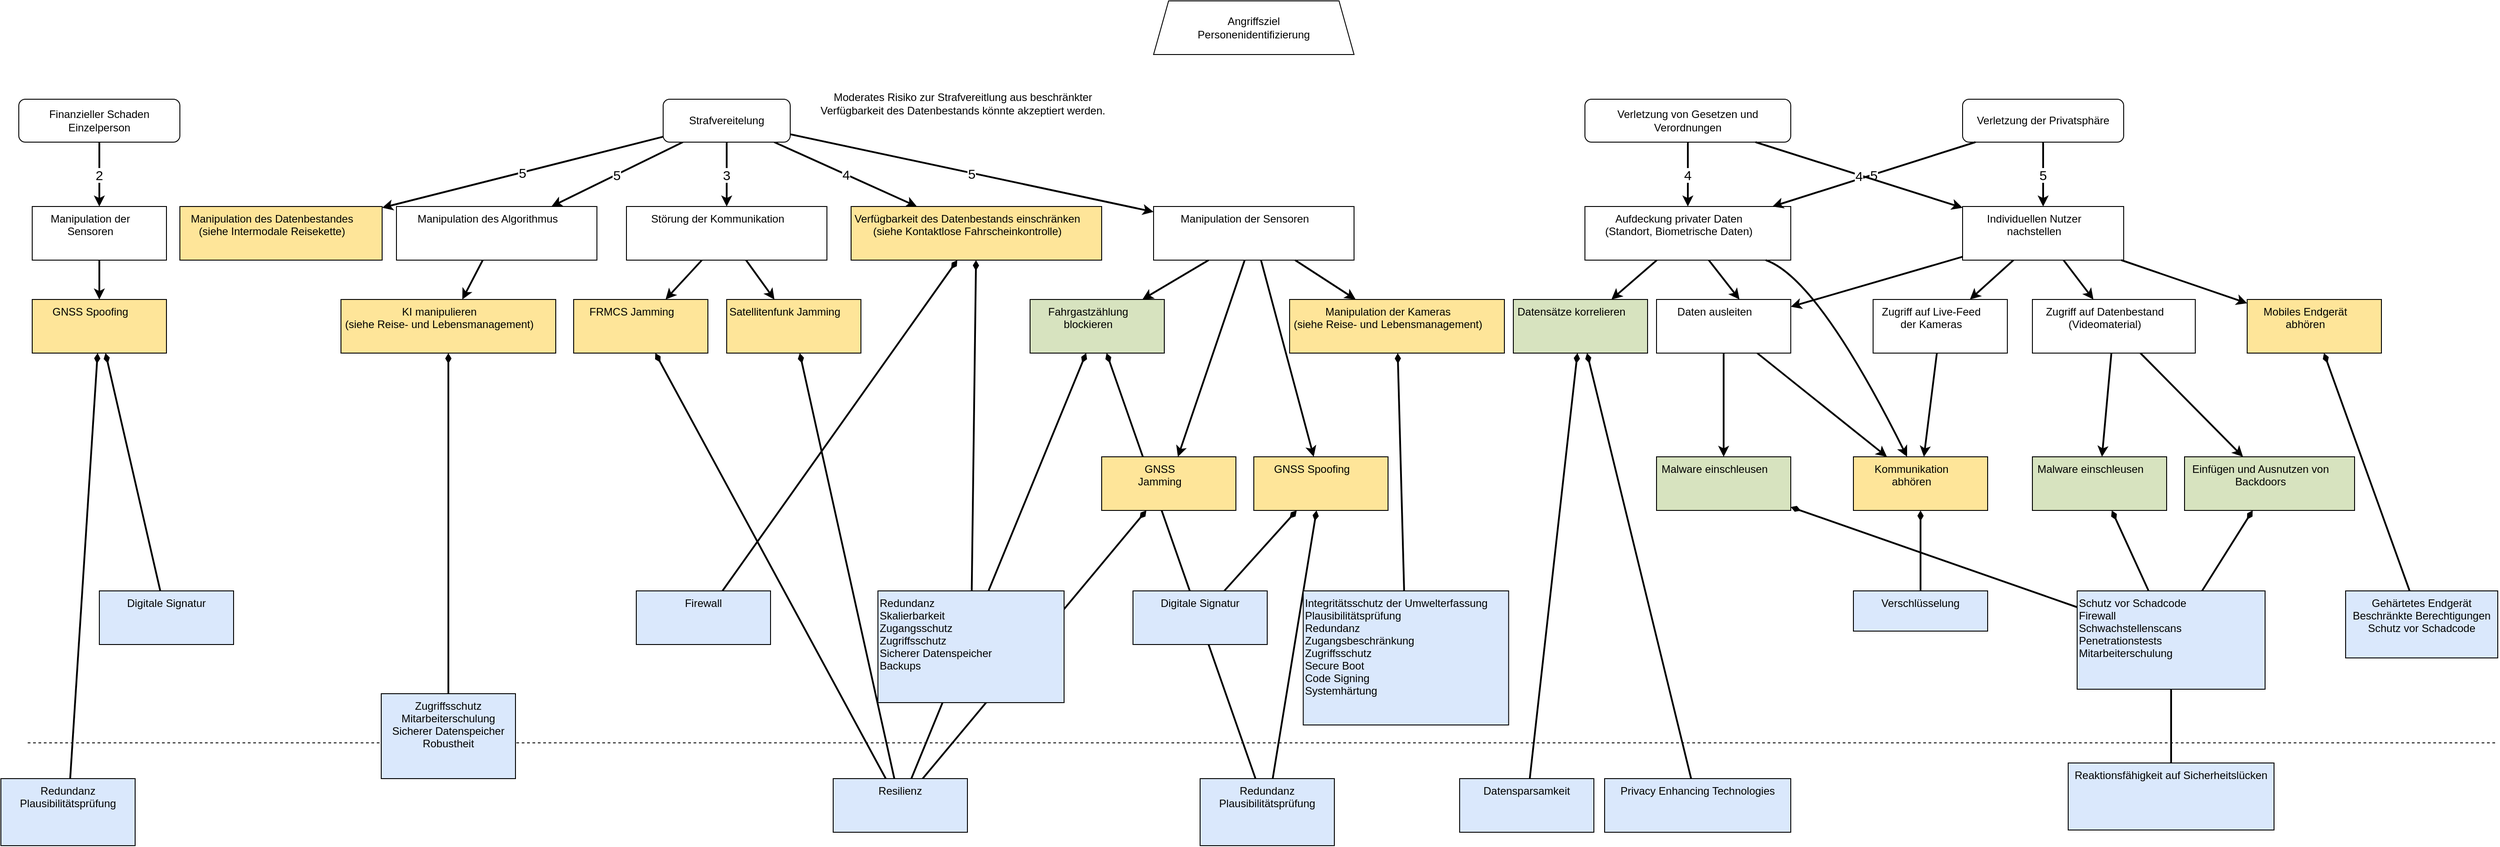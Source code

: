 <mxfile compressed="false" version="19.0.2" type="device">
  <diagram id="RxJtX9lFTIAGIyw0CZ4D" name="Page-1">
    <mxGraphModel dx="2844" dy="1954" grid="1" gridSize="10" guides="1" tooltips="1" connect="1" arrows="1" fold="1" page="1" pageScale="1" pageWidth="850" pageHeight="1100" math="0" shadow="0">
      <root>
        <object tooltip="" id="0">
          <ag_global_attributes>
            <ag_global_attribute name="Resources" value="" iconName="hammer" min="0" max="5" />
            <ag_global_attribute name="Knowledge" value="" iconName="lightbulb" min="0" max="5" />
            <ag_global_attribute name="Location" value="" iconName="map_pin_ellipse" min="0" max="1" />
            <ag_global_attribute name="Impact" value="" iconName="flame" min="0" max="5" />
          </ag_global_attributes>
          <ag_attributes />
          <ag_computed_attributes />
          <ag_aggregation_functions>
            <ag_aggregation_function name="default" id="6b1d22791hih8" default="activity_w;link" fn="function (collection) { &#xa;    var result = null; &#xa;    if (collection.childAttributes.length == 1) { &#xa;        result = collection.childAttributes[0].attributes;&#xa;        result._marking = collection.childAttributes[0].id;&#xa;    } else { &#xa;        var candidates = []; &#xa;        var worstValue = 0; &#xa;        collection.childAttributes.forEach(function(child) { &#xa;            var value = parseInt(child.computedAttribute); &#xa;            if (value &gt; worstValue) { &#xa;                worstValue = value; &#xa;                candidates = []; &#xa;                candidates.push(child); &#xa;            } else if (value == worstValue) { &#xa;                candidates.push(child); &#xa;            } &#xa;        }); &#xa;        var tiebreaker = function(candidates, name, max) { &#xa;            var min_value = max; &#xa;            candidates.forEach(function(node) { &#xa;                min_value = Math.min(min_value, node.attributes[name]); &#xa;            }); &#xa;            result = []; &#xa;            candidates.forEach(function(node) { &#xa;                if (node.attributes[name] == min_value) { &#xa;                    result.push(node); &#xa;                } &#xa;            }); &#xa;            return result; &#xa;        }; &#xa;        if (candidates.length &gt; 1) { &#xa;            candidates = tiebreaker(candidates, &quot;Resources&quot;, collection.globalAttributes[&quot;Resources&quot;].max); &#xa;            if (candidates.length &gt; 1) { &#xa;                candidates = tiebreaker(candidates, &quot;Knowledge&quot;, collection.globalAttributes[&quot;Knowledge&quot;].max); &#xa;            } &#xa;        } &#xa;        result = candidates[0].attributes;&#xa;        result._marking = candidates[0].id;&#xa;    } &#xa;    return result; &#xa;}" />
            <ag_aggregation_function name="AND" id="gf0d4f199018" default="and" fn="function (collection) { &#xa;    var result = {}; &#xa;    var ids = [];&#xa;    collection.childAttributes.forEach(function(child) { &#xa;    for (var attribute in child.attributes) { &#xa;            if (attribute in result) { &#xa;                result[attribute] += parseInt(child.attributes[attribute]); &#xa;            } else { &#xa;                result[attribute] = parseInt(child.attributes[attribute]); &#xa;            } &#xa;        }&#xa;        ids.push(child.id);&#xa;    }); &#xa;    for (var attribute in result) { &#xa;        if (attribute in collection.globalAttributes) { &#xa;            result[attribute] = Math.min(collection.globalAttributes[attribute].max, result[attribute]); &#xa;        } &#xa;    }&#xa;    result._marking = ids.join(&quot;;&quot;);&#xa;    return result; &#xa;}" />
            <ag_aggregation_function name="Security Control" id="73f575i0ghij5" default="activity_g;activity_y" fn="function (collection) { &#xa;    var result = {}; &#xa;    for (var attribute in collection.localAttributes) { &#xa;        result[attribute] = parseInt(collection.localAttributes[attribute]); &#xa;    } &#xa;    collection.childAttributes.forEach(function(child) { &#xa;        for (var attribute in child.attributes) { &#xa;            if (attribute in collection.globalAttributes) { &#xa;                if (attribute in result) { &#xa;                    result[attribute] += parseInt(child.attributes[attribute]); &#xa;                } &#xa;            } &#xa;        } &#xa;    }); &#xa;    for (var attribute in result) { &#xa;        if (attribute in collection.globalAttributes) { &#xa;            result[attribute] = Math.min(collection.globalAttributes[attribute].max, result[attribute]); &#xa;        } &#xa;    } &#xa;    return result; &#xa;}" />
            <ag_aggregation_function name="Risk" id="egf49jfgj408" default="consequence" fn="function (collection) {  &#xa;    var maxRisk = &quot;L&quot;; &#xa;    var matrix = [ &#xa;        [&quot;L&quot;, &quot;L&quot;, &quot;L&quot;, &quot;L&quot;, &quot;L&quot;], &#xa;        [&quot;L&quot;, &quot;L&quot;, &quot;M&quot;, &quot;M&quot;, &quot;M&quot;], &#xa;        [&quot;L&quot;, &quot;M&quot;, &quot;M&quot;, &quot;S&quot;, &quot;S&quot;], &#xa;        [&quot;L&quot;, &quot;M&quot;, &quot;S&quot;, &quot;V&quot;, &quot;V&quot;], &#xa;        [&quot;L&quot;, &quot;M&quot;, &quot;S&quot;, &quot;V&quot;, &quot;V&quot;], &#xa;    ];&#xa;    var updatedImpacts = [];&#xa;    var ids = [];&#xa; &#xa;    var compareRisk = function(risk1, risk2) { &#xa;        /*&#xa;        * Returns:&#xa;        *  - Null: if one of the parameters is not a character representing a risk&#xa;        *  - Negativ integer: if risk1 &lt; risk2&#xa;        *  - Zero: if risks are equal&#xa;        *  - Positive integer: if risk1 &gt; risk2&#xa;        */&#xa;        var values = [&quot;L&quot;, &quot;M&quot;, &quot;S&quot;, &quot;V&quot;]; &#xa;        var index_risk1 = values.indexOf(risk1); &#xa;        var index_risk2 = values.indexOf(risk2); &#xa; &#xa;        if (index_risk1 == -1 || index_risk2 == -1) { &#xa;            return null; &#xa;        } &#xa;        return index_risk1 - index_risk2; &#xa; &#xa;    } &#xa;     &#xa;    collection.childAttributes.forEach(function(child) {  &#xa;        var impact = 1;  &#xa;        if (child.edgeWeight !== null) {  &#xa;            impact = parseInt(child.edgeWeight);  &#xa;        }&#xa;        var _impact = parseInt(child.attributes._impact) || 0;&#xa;        impact = Math.max(impact - _impact, 1);&#xa;        updatedImpacts.push(child.id + &#39;:&#39; + impact);&#xa;        var af = parseInt(child.computedAttribute) || parseInt(child.attributes._af);&#xa;        risk = matrix[af - 1][impact - 1];&#xa;        result = compareRisk(risk, maxRisk);&#xa;        if (result &gt; 0) { &#xa;            maxRisk = risk;&#xa;            ids = [child.id];&#xa;        } else if (result == 0){&#xa;            ids.push(child.id);&#xa;        }&#xa;    });  &#xa;  &#xa;    var result = {&#39;_risk&#39;: maxRisk, &quot;_marking&quot;: ids.join(&quot;;&quot;)};&#xa;    if (updatedImpacts.length &gt; 0) {&#xa;        result._weight = updatedImpacts.join(&#39;;&#39;);&#xa;    }&#xa;    return result;&#xa;}" />
            <ag_aggregation_function name="Impact" id="397423adceb0f" default="" fn="function(collection) {&#xa;    var impact = 0;&#xa;    var result = {}&#xa;    &#xa;    collection.childAttributes.forEach(function(child) {&#xa;        if (&quot;Impact&quot; in child.attributes) {&#xa;            impact += parseInt(child.attributes[&quot;Impact&quot;]);&#xa;        } else if (&quot;Resources&quot; in child.attributes &amp;&amp; &quot;Knowledge&quot; in child.attributes &amp;&amp; &quot;Location&quot; in child.attributes) {&#xa;            result._af = child.computedAttribute&#xa;            result._marking = child.id;&#xa;        }&#xa;    });&#xa;    result._impact = Math.min(impact, collection.globalAttributes[&quot;Impact&quot;].max);&#xa;    &#xa;    return result;&#xa;}" />
          </ag_aggregation_functions>
          <ag_computed_attributes_functions>
            <ag_computed_attributes_function name="default" id="dbg60ff69g9a" default="activity_w;activity_g;activity_y" fn="function (collection) { &#xa;    var colorMatrix = {&#xa;        5: {&quot;fillColor&quot;: &quot;#cc0000&quot;, &quot;fontColor&quot;: &quot;#ffffff&quot;},&#xa;        4: {&quot;fillColor&quot;: &quot;#ff4000&quot;, &quot;fontColor&quot;: &quot;#ffffff&quot;},&#xa;        3: {&quot;fillColor&quot;: &quot;#ffdd00&quot;, &quot;fontColor&quot;: &quot;#000000&quot;},&#xa;        2: {&quot;fillColor&quot;: &quot;#d4ff00&quot;, &quot;fontColor&quot;: &quot;#000000&quot;},&#xa;        1: {&quot;fillColor&quot;: &quot;#40ff00&quot;, &quot;fontColor&quot;: &quot;#000000&quot;}&#xa;    }&#xa;    var matrix = [ &#xa;        [5, 5, 4, 3, 2], &#xa;        [5, 4, 4, 3, 2], &#xa;        [5, 4, 4, 3, 2], &#xa;        [4, 3, 3, 2, 1], &#xa;        [3, 2, 2, 1, 1], &#xa;    ];&#xa;    var result = {};&#xa;    &#xa;    if (&quot;Knowledge&quot; in collection.cellAttributes &amp;&amp; &quot;Resources&quot; in collection.cellAttributes) {&#xa;        var knowledgeIndex = parseInt(collection.cellAttributes[&quot;Knowledge&quot;]) - 1; &#xa;        var resourcesIndex = parseInt(collection.cellAttributes[&quot;Resources&quot;]) - 1;&#xa;        &#xa;        var value = Math.min(5, &#xa;            Math.max(collection.globalAttributes[&quot;Location&quot;].max, &#xa;                Math.max( matrix[knowledgeIndex][resourcesIndex] - parseInt(collection.cellAttributes[&quot;Location&quot;])) &#xa;            ));&#xa;        result = colorMatrix[value] || result;&#xa;        result[&quot;value&quot;] = value;&#xa;    }&#xa;    &#xa;    return result;&#xa;}" />
            <ag_computed_attributes_function name="Risk" id="6c831697g9i0a" default="" fn="function(collection){&#xa;    var riskMatrix = {&#xa;        &quot;V&quot;: {&quot;fillColor&quot;: &quot;#cc0000&quot;, &quot;fontColor&quot;: &quot;#ffffff&quot;},&#xa;        &quot;S&quot;: {&quot;fillColor&quot;: &quot;#ff4000&quot;, &quot;fontColor&quot;: &quot;#ffffff&quot;},&#xa;        &quot;M&quot;: {&quot;fillColor&quot;: &quot;#ffdd00&quot;, &quot;fontColor&quot;: &quot;#000000&quot;},&#xa;        &quot;L&quot;: {&quot;fillColor&quot;: &quot;#40ff00&quot;, &quot;fontColor&quot;: &quot;#000000&quot;},&#xa;    };&#xa;    var result = {};&#xa;    &#xa;    if (&quot;_risk&quot; in collection.cellAttributes) {&#xa;        var risk = collection.cellAttributes[&quot;_risk&quot;];&#xa;        result = riskMatrix[risk] || result;&#xa;        result[&quot;value&quot;] = risk;&#xa;    }&#xa;    &#xa;    return result; &#xa;}" />
          </ag_computed_attributes_functions>
          <mxCell />
        </object>
        <object id="1">
          <ag_attributes />
          <ag_computed_attributes />
          <mxCell parent="0" />
        </object>
        <object label="Angriffsziel&#xa;Personenidentifizierung" id="ji5RjDv_zK_iG7Rdj1NN-1">
          <ag_attributes />
          <ag_computed_attributes />
          <mxCell style="whiteSpace=wrap;shape=trapezoid;size=0.075;" parent="1" vertex="1">
            <mxGeometry x="1298" y="90" width="224" height="60" as="geometry" />
          </mxCell>
        </object>
        <object label="Verletzung von Gesetzen und Verordnungen" id="ji5RjDv_zK_iG7Rdj1NN-2">
          <ag_attributes _risk="L" _marking="ji5RjDv_zK_iG7Rdj1NN-17;ji5RjDv_zK_iG7Rdj1NN-5" _weight="ji5RjDv_zK_iG7Rdj1NN-17:4;ji5RjDv_zK_iG7Rdj1NN-5:4" />
          <ag_computed_attributes fillColor="#40ff00" fontColor="#000000" value="L" />
          <ag_aggregation_function_reference ag_aggregation_function_reference="egf49jfgj408" />
          <ag_computed_attributes_function_reference ag_computed_attributes_function_reference="6c831697g9i0a" />
          <mxCell style="verticalAlign=middle;align=center;fillColor=#FFFFFF;gradientColor=none;labelBackgroundColor=none;rounded=1;whiteSpace=wrap;shape=attackgraphs.node;" parent="1" vertex="1">
            <mxGeometry x="1780" y="200" width="230" height="48" as="geometry" />
          </mxCell>
        </object>
        <object label="Verletzung der Privatsphäre" id="ji5RjDv_zK_iG7Rdj1NN-3">
          <ag_attributes _risk="L" _marking="ji5RjDv_zK_iG7Rdj1NN-5;ji5RjDv_zK_iG7Rdj1NN-17" _weight="ji5RjDv_zK_iG7Rdj1NN-5:5;ji5RjDv_zK_iG7Rdj1NN-17:5" />
          <ag_computed_attributes fillColor="#40ff00" fontColor="#000000" value="L" />
          <ag_aggregation_function_reference ag_aggregation_function_reference="egf49jfgj408" />
          <ag_computed_attributes_function_reference ag_computed_attributes_function_reference="6c831697g9i0a" />
          <mxCell style="verticalAlign=middle;align=center;fillColor=#FFFFFF;gradientColor=none;labelBackgroundColor=none;rounded=1;whiteSpace=wrap;shape=attackgraphs.node;" parent="1" vertex="1">
            <mxGeometry x="2202" y="200" width="180" height="48" as="geometry" />
          </mxCell>
        </object>
        <object label="Individuellen Nutzer nachstellen" id="ji5RjDv_zK_iG7Rdj1NN-5">
          <ag_attributes label="NaN" Resources="5" Knowledge="5" Location="0" _marking="ji5RjDv_zK_iG7Rdj1NN-6" />
          <ag_computed_attributes fillColor="#40ff00" fontColor="#000000" value="1" />
          <ag_aggregation_function_reference ag_aggregation_function_reference="6b1d22791hih8" />
          <ag_computed_attributes_function_reference ag_computed_attributes_function_reference="dbg60ff69g9a" />
          <mxCell style="verticalAlign=top;align=center;fillColor=#FFFFFF;gradientColor=none;labelBackgroundColor=none;rounded=0;whiteSpace=wrap;shape=attackgraphs.node;spacingRight=20;" parent="1" vertex="1">
            <mxGeometry x="2202" y="320" width="180" height="60" as="geometry" />
          </mxCell>
        </object>
        <object label="Zugriff auf Live-Feed der Kameras" id="ji5RjDv_zK_iG7Rdj1NN-6">
          <ag_attributes label="NaN" Resources="5" Knowledge="5" Location="0" _marking="ji5RjDv_zK_iG7Rdj1NN-10" />
          <ag_computed_attributes fillColor="#40ff00" fontColor="#000000" value="1" />
          <ag_aggregation_function_reference ag_aggregation_function_reference="6b1d22791hih8" />
          <ag_computed_attributes_function_reference ag_computed_attributes_function_reference="dbg60ff69g9a" />
          <mxCell style="verticalAlign=top;align=center;fillColor=#FFFFFF;gradientColor=none;labelBackgroundColor=none;rounded=0;whiteSpace=wrap;shape=attackgraphs.node;spacingRight=20;" parent="1" vertex="1">
            <mxGeometry x="2102" y="424" width="150" height="60" as="geometry" />
          </mxCell>
        </object>
        <object label="Zugriff auf Datenbestand (Videomaterial)" id="ji5RjDv_zK_iG7Rdj1NN-7">
          <ag_attributes label="NaN" Resources="5" Knowledge="5" Location="0" _marking="ji5RjDv_zK_iG7Rdj1NN-13" />
          <ag_computed_attributes fillColor="#40ff00" fontColor="#000000" value="1" />
          <ag_aggregation_function_reference ag_aggregation_function_reference="6b1d22791hih8" />
          <ag_computed_attributes_function_reference ag_computed_attributes_function_reference="dbg60ff69g9a" />
          <mxCell style="verticalAlign=top;align=center;fillColor=#FFFFFF;gradientColor=none;labelBackgroundColor=none;rounded=0;whiteSpace=wrap;shape=attackgraphs.node;spacingRight=20;" parent="1" vertex="1">
            <mxGeometry x="2280" y="424" width="182" height="60" as="geometry" />
          </mxCell>
        </object>
        <object label="" id="ji5RjDv_zK_iG7Rdj1NN-8">
          <ag_attributes />
          <ag_computed_attributes />
          <mxCell style="endArrow=classic;rounded=0;strokeWidth=2;strokeColor=#000000;verticalAlign=top;spacingRight=20;" parent="1" source="ji5RjDv_zK_iG7Rdj1NN-5" target="ji5RjDv_zK_iG7Rdj1NN-6" edge="1">
            <mxGeometry width="50" height="50" relative="1" as="geometry">
              <mxPoint x="2212" y="266" as="sourcePoint" />
              <mxPoint x="2212" y="328" as="targetPoint" />
            </mxGeometry>
          </mxCell>
        </object>
        <object label="" id="ji5RjDv_zK_iG7Rdj1NN-9">
          <ag_attributes />
          <ag_computed_attributes />
          <mxCell style="endArrow=classic;rounded=0;strokeWidth=2;strokeColor=#000000;verticalAlign=top;spacingRight=20;" parent="1" source="ji5RjDv_zK_iG7Rdj1NN-5" target="ji5RjDv_zK_iG7Rdj1NN-7" edge="1">
            <mxGeometry width="50" height="50" relative="1" as="geometry">
              <mxPoint x="2210.154" y="376" as="sourcePoint" />
              <mxPoint x="2203.846" y="458" as="targetPoint" />
            </mxGeometry>
          </mxCell>
        </object>
        <object label="Kommunikation abhören" Resources="3" Knowledge="3" Location="0" id="ji5RjDv_zK_iG7Rdj1NN-10">
          <ag_attributes label="NaN" Resources="5" Knowledge="5" Location="0" />
          <ag_computed_attributes fillColor="#40ff00" fontColor="#000000" value="1" />
          <ag_computed_attributes_function_reference ag_computed_attributes_function_reference="dbg60ff69g9a" />
          <ag_aggregation_function_reference ag_aggregation_function_reference="73f575i0ghij5" />
          <mxCell style="verticalAlign=top;align=center;fillColor=#fee599;gradientColor=none;labelBackgroundColor=none;rounded=0;whiteSpace=wrap;shape=attackgraphs.node;spacingRight=20;" parent="1" vertex="1">
            <mxGeometry x="2080" y="600" width="150" height="60" as="geometry" />
          </mxCell>
        </object>
        <object label="" id="ji5RjDv_zK_iG7Rdj1NN-11">
          <ag_attributes />
          <ag_computed_attributes />
          <mxCell style="endArrow=classic;rounded=0;strokeWidth=2;strokeColor=#000000;verticalAlign=top;spacingRight=20;" parent="1" source="ji5RjDv_zK_iG7Rdj1NN-6" target="ji5RjDv_zK_iG7Rdj1NN-10" edge="1">
            <mxGeometry width="50" height="50" relative="1" as="geometry">
              <mxPoint x="2283.25" y="378" as="sourcePoint" />
              <mxPoint x="2220.75" y="458" as="targetPoint" />
            </mxGeometry>
          </mxCell>
        </object>
        <object label="Einfügen und Ausnutzen von Backdoors" Resources="3" Knowledge="3" Location="0" id="ji5RjDv_zK_iG7Rdj1NN-12">
          <ag_attributes label="NaN" Resources="5" Knowledge="5" Location="0" />
          <ag_computed_attributes fillColor="#40ff00" fontColor="#000000" value="1" />
          <ag_computed_attributes_function_reference ag_computed_attributes_function_reference="dbg60ff69g9a" />
          <ag_aggregation_function_reference ag_aggregation_function_reference="73f575i0ghij5" />
          <mxCell style="verticalAlign=top;align=center;fillColor=#d7e3bf;gradientColor=none;labelBackgroundColor=none;rounded=0;whiteSpace=wrap;shape=attackgraphs.node;spacingRight=20;" parent="1" vertex="1">
            <mxGeometry x="2450" y="600" width="190" height="60" as="geometry" />
          </mxCell>
        </object>
        <object label="Malware einschleusen" Resources="3" Knowledge="3" Location="0" id="ji5RjDv_zK_iG7Rdj1NN-13">
          <ag_attributes label="NaN" Resources="5" Knowledge="5" Location="0" />
          <ag_computed_attributes fillColor="#40ff00" fontColor="#000000" value="1" />
          <ag_computed_attributes_function_reference ag_computed_attributes_function_reference="dbg60ff69g9a" />
          <ag_aggregation_function_reference ag_aggregation_function_reference="73f575i0ghij5" />
          <mxCell style="verticalAlign=top;align=center;fillColor=#d7e3bf;gradientColor=none;labelBackgroundColor=none;rounded=0;whiteSpace=wrap;shape=attackgraphs.node;spacingRight=20;" parent="1" vertex="1">
            <mxGeometry x="2280" y="600" width="150" height="60" as="geometry" />
          </mxCell>
        </object>
        <object label="" id="ji5RjDv_zK_iG7Rdj1NN-14">
          <ag_attributes />
          <ag_computed_attributes />
          <mxCell style="endArrow=classic;rounded=0;strokeWidth=2;strokeColor=#000000;verticalAlign=top;spacingRight=20;" parent="1" source="ji5RjDv_zK_iG7Rdj1NN-7" target="ji5RjDv_zK_iG7Rdj1NN-13" edge="1">
            <mxGeometry width="50" height="50" relative="1" as="geometry">
              <mxPoint x="2202" y="506" as="sourcePoint" />
              <mxPoint x="2202" y="569" as="targetPoint" />
            </mxGeometry>
          </mxCell>
        </object>
        <object label="" id="ji5RjDv_zK_iG7Rdj1NN-15">
          <ag_attributes />
          <ag_computed_attributes />
          <mxCell style="endArrow=classic;rounded=0;strokeWidth=2;strokeColor=#000000;verticalAlign=top;spacingRight=20;" parent="1" source="ji5RjDv_zK_iG7Rdj1NN-7" target="ji5RjDv_zK_iG7Rdj1NN-12" edge="1">
            <mxGeometry width="50" height="50" relative="1" as="geometry">
              <mxPoint x="2212" y="516" as="sourcePoint" />
              <mxPoint x="2212" y="579" as="targetPoint" />
            </mxGeometry>
          </mxCell>
        </object>
        <object label="5" id="ji5RjDv_zK_iG7Rdj1NN-16">
          <ag_attributes />
          <ag_computed_attributes />
          <mxCell style="endArrow=classic;rounded=0;strokeWidth=2;strokeColor=#000000;fontSize=15;" parent="1" source="ji5RjDv_zK_iG7Rdj1NN-3" target="ji5RjDv_zK_iG7Rdj1NN-5" edge="1">
            <mxGeometry width="50" height="50" relative="1" as="geometry">
              <mxPoint x="2283.25" y="378" as="sourcePoint" />
              <mxPoint x="2220.75" y="458" as="targetPoint" />
            </mxGeometry>
          </mxCell>
        </object>
        <object label="Aufdeckung privater Daten&#xa;(Standort, Biometrische Daten)" id="ji5RjDv_zK_iG7Rdj1NN-17">
          <ag_attributes label="NaN" Resources="4" Knowledge="5" Location="0" _marking="ji5RjDv_zK_iG7Rdj1NN-23" />
          <ag_computed_attributes fillColor="#40ff00" fontColor="#000000" value="1" />
          <ag_aggregation_function_reference ag_aggregation_function_reference="6b1d22791hih8" />
          <ag_computed_attributes_function_reference ag_computed_attributes_function_reference="dbg60ff69g9a" />
          <mxCell style="verticalAlign=top;align=center;fillColor=#FFFFFF;gradientColor=none;labelBackgroundColor=none;rounded=0;whiteSpace=wrap;shape=attackgraphs.node;spacingRight=20;" parent="1" vertex="1">
            <mxGeometry x="1780" y="320" width="230" height="60" as="geometry" />
          </mxCell>
        </object>
        <object label="Daten ausleiten" id="ji5RjDv_zK_iG7Rdj1NN-18">
          <ag_attributes label="NaN" Resources="5" Knowledge="5" Location="0" _marking="ji5RjDv_zK_iG7Rdj1NN-25" />
          <ag_computed_attributes fillColor="#40ff00" fontColor="#000000" value="1" />
          <ag_computed_attributes_function_reference ag_computed_attributes_function_reference="dbg60ff69g9a" />
          <ag_aggregation_function_reference ag_aggregation_function_reference="6b1d22791hih8" />
          <mxCell style="verticalAlign=top;align=center;fillColor=#FFFFFF;gradientColor=none;labelBackgroundColor=none;rounded=0;whiteSpace=wrap;shape=attackgraphs.node;spacingRight=20;" parent="1" vertex="1">
            <mxGeometry x="1860" y="424" width="150" height="60" as="geometry" />
          </mxCell>
        </object>
        <object label="" id="ji5RjDv_zK_iG7Rdj1NN-19">
          <ag_attributes />
          <ag_computed_attributes />
          <mxCell style="edgeStyle=none;startArrow=none;endArrow=classic;spacingTop=0;spacingBottom=0;spacingLeft=0;spacingRight=20;verticalAlign=top;labelBackgroundColor=#ffffff;rounded=0;align=center;entryX=0.618;entryY=0;entryDx=0;entryDy=0;entryPerimeter=0;startFill=0;endFill=1;strokeWidth=2;strokeColor=#000000;" parent="1" source="ji5RjDv_zK_iG7Rdj1NN-17" target="ji5RjDv_zK_iG7Rdj1NN-18" edge="1">
            <mxGeometry relative="1" as="geometry">
              <mxPoint y="-1" as="offset" />
              <Array as="points" />
              <mxPoint x="1613.5" y="436.5" as="sourcePoint" />
            </mxGeometry>
          </mxCell>
        </object>
        <object id="ji5RjDv_zK_iG7Rdj1NN-20">
          <ag_attributes />
          <ag_computed_attributes />
          <mxCell style="edgeStyle=none;startArrow=none;endArrow=classic;spacingTop=0;spacingBottom=0;spacingLeft=0;spacingRight=20;verticalAlign=top;labelBackgroundColor=#ffffff;startFill=0;endFill=1;strokeWidth=2;strokeColor=#000000;curved=1;" parent="1" source="ji5RjDv_zK_iG7Rdj1NN-17" target="ji5RjDv_zK_iG7Rdj1NN-10" edge="1">
            <mxGeometry relative="1" as="geometry">
              <mxPoint x="-1" y="-1" as="offset" />
              <Array as="points">
                <mxPoint x="2040" y="400" />
              </Array>
              <mxPoint x="1653.5" y="436.5" as="sourcePoint" />
              <mxPoint x="1902" y="530" as="targetPoint" />
            </mxGeometry>
          </mxCell>
        </object>
        <object label="" id="ji5RjDv_zK_iG7Rdj1NN-21">
          <ag_attributes />
          <ag_computed_attributes />
          <mxCell style="endArrow=classic;startArrow=none;startFill=0;endFill=1;strokeWidth=2;strokeColor=#000000;verticalAlign=top;spacingRight=20;" parent="1" source="ji5RjDv_zK_iG7Rdj1NN-17" target="ji5RjDv_zK_iG7Rdj1NN-23" edge="1">
            <mxGeometry width="50" height="50" relative="1" as="geometry">
              <mxPoint x="1702.5" y="458.5" as="sourcePoint" />
              <mxPoint x="2046.883" y="518.5" as="targetPoint" />
            </mxGeometry>
          </mxCell>
        </object>
        <object label="Datensätze korrelieren" Resources="1" Knowledge="2" Location="0" id="ji5RjDv_zK_iG7Rdj1NN-23">
          <ag_attributes label="NaN" Resources="4" Knowledge="5" Location="0" />
          <ag_computed_attributes fillColor="#40ff00" fontColor="#000000" value="1" />
          <ag_computed_attributes_function_reference ag_computed_attributes_function_reference="dbg60ff69g9a" />
          <ag_aggregation_function_reference ag_aggregation_function_reference="73f575i0ghij5" />
          <mxCell style="verticalAlign=top;align=center;fillColor=#d7e3bf;gradientColor=none;labelBackgroundColor=none;rounded=0;whiteSpace=wrap;shape=attackgraphs.node;spacingRight=20;" parent="1" vertex="1">
            <mxGeometry x="1700" y="424" width="150" height="60" as="geometry" />
          </mxCell>
        </object>
        <object label="4" id="ji5RjDv_zK_iG7Rdj1NN-24">
          <ag_attributes />
          <ag_computed_attributes />
          <mxCell style="endArrow=classic;rounded=0;strokeWidth=2;strokeColor=#000000;fontSize=15;" parent="1" source="ji5RjDv_zK_iG7Rdj1NN-2" target="ji5RjDv_zK_iG7Rdj1NN-17" edge="1">
            <mxGeometry width="50" height="50" relative="1" as="geometry">
              <mxPoint x="2284.4" y="258" as="sourcePoint" />
              <mxPoint x="2297.6" y="330" as="targetPoint" />
            </mxGeometry>
          </mxCell>
        </object>
        <object label="Malware einschleusen" Resources="3" Knowledge="3" Location="0" id="ji5RjDv_zK_iG7Rdj1NN-25">
          <ag_attributes label="NaN" Resources="5" Knowledge="5" Location="0" />
          <ag_computed_attributes fillColor="#40ff00" fontColor="#000000" value="1" />
          <ag_computed_attributes_function_reference ag_computed_attributes_function_reference="dbg60ff69g9a" />
          <ag_aggregation_function_reference ag_aggregation_function_reference="73f575i0ghij5" />
          <mxCell style="verticalAlign=top;align=center;fillColor=#d7e3bf;gradientColor=none;labelBackgroundColor=none;rounded=0;whiteSpace=wrap;shape=attackgraphs.node;spacingRight=20;" parent="1" vertex="1">
            <mxGeometry x="1860" y="600" width="150" height="60" as="geometry" />
          </mxCell>
        </object>
        <object label="" id="ji5RjDv_zK_iG7Rdj1NN-26">
          <ag_attributes />
          <ag_computed_attributes />
          <mxCell style="edgeStyle=none;startArrow=none;endArrow=classic;spacingTop=0;spacingBottom=0;spacingLeft=0;spacingRight=20;verticalAlign=top;labelBackgroundColor=#ffffff;rounded=0;align=center;startFill=0;endFill=1;strokeWidth=2;strokeColor=#000000;" parent="1" source="ji5RjDv_zK_iG7Rdj1NN-18" target="ji5RjDv_zK_iG7Rdj1NN-25" edge="1">
            <mxGeometry relative="1" as="geometry">
              <mxPoint y="-1" as="offset" />
              <Array as="points" />
              <mxPoint x="1936.692" y="378" as="sourcePoint" />
              <mxPoint x="1959" y="458" as="targetPoint" />
            </mxGeometry>
          </mxCell>
        </object>
        <object label="" id="ji5RjDv_zK_iG7Rdj1NN-27">
          <ag_attributes />
          <ag_computed_attributes />
          <mxCell style="edgeStyle=none;startArrow=none;endArrow=classic;spacingTop=0;spacingBottom=0;spacingLeft=0;spacingRight=20;verticalAlign=top;labelBackgroundColor=#ffffff;rounded=0;align=center;startFill=0;endFill=1;strokeWidth=2;strokeColor=#000000;" parent="1" source="ji5RjDv_zK_iG7Rdj1NN-18" target="ji5RjDv_zK_iG7Rdj1NN-10" edge="1">
            <mxGeometry relative="1" as="geometry">
              <mxPoint y="-1" as="offset" />
              <Array as="points" />
              <mxPoint x="1890" y="540" as="sourcePoint" />
              <mxPoint x="1969" y="468" as="targetPoint" />
            </mxGeometry>
          </mxCell>
        </object>
        <object label="5" id="ji5RjDv_zK_iG7Rdj1NN-28">
          <ag_attributes />
          <ag_computed_attributes />
          <mxCell style="endArrow=classic;rounded=0;strokeWidth=2;strokeColor=#000000;fontSize=15;" parent="1" source="ji5RjDv_zK_iG7Rdj1NN-3" target="ji5RjDv_zK_iG7Rdj1NN-17" edge="1">
            <mxGeometry width="50" height="50" relative="1" as="geometry">
              <mxPoint x="1930" y="258" as="sourcePoint" />
              <mxPoint x="1930" y="330" as="targetPoint" />
            </mxGeometry>
          </mxCell>
        </object>
        <object label="4" id="ji5RjDv_zK_iG7Rdj1NN-29">
          <ag_attributes />
          <ag_computed_attributes />
          <mxCell style="endArrow=classic;rounded=0;strokeWidth=2;strokeColor=#000000;fontSize=15;" parent="1" source="ji5RjDv_zK_iG7Rdj1NN-2" target="ji5RjDv_zK_iG7Rdj1NN-5" edge="1">
            <mxGeometry width="50" height="50" relative="1" as="geometry">
              <mxPoint x="1940" y="268" as="sourcePoint" />
              <mxPoint x="1940" y="340" as="targetPoint" />
            </mxGeometry>
          </mxCell>
        </object>
        <object label="" id="ji5RjDv_zK_iG7Rdj1NN-30">
          <ag_attributes />
          <ag_computed_attributes />
          <mxCell style="endArrow=classic;rounded=0;strokeWidth=2;strokeColor=#000000;verticalAlign=top;spacingRight=20;" parent="1" source="ji5RjDv_zK_iG7Rdj1NN-5" target="ji5RjDv_zK_iG7Rdj1NN-18" edge="1">
            <mxGeometry width="50" height="50" relative="1" as="geometry">
              <mxPoint x="2283.25" y="378" as="sourcePoint" />
              <mxPoint x="2220.75" y="458" as="targetPoint" />
            </mxGeometry>
          </mxCell>
        </object>
        <object label="Manipulation der Kameras&#xa;(siehe Reise- und Lebensmanagement)" Resources="3" Knowledge="3" Location="0" id="ji5RjDv_zK_iG7Rdj1NN-31">
          <ag_attributes label="NaN" Resources="5" Knowledge="5" Location="0" />
          <ag_computed_attributes fillColor="#40ff00" fontColor="#000000" value="1" />
          <ag_aggregation_function_reference ag_aggregation_function_reference="73f575i0ghij5" />
          <ag_computed_attributes_function_reference ag_computed_attributes_function_reference="dbg60ff69g9a" />
          <mxCell style="verticalAlign=top;align=center;fillColor=#fee599;gradientColor=none;labelBackgroundColor=none;rounded=0;whiteSpace=wrap;shape=attackgraphs.node;spacingRight=20;" parent="1" vertex="1">
            <mxGeometry x="1450" y="424" width="240" height="60" as="geometry" />
          </mxCell>
        </object>
        <object label="Verfügbarkeit des Datenbestands einschränken&#xa;(siehe Kontaktlose Fahrscheinkontrolle)" Resources="2" Knowledge="2" Location="0" id="ji5RjDv_zK_iG7Rdj1NN-32">
          <ag_attributes label="NaN" Resources="5" Knowledge="4" Location="0" />
          <ag_computed_attributes fillColor="#40ff00" fontColor="#000000" value="1" />
          <ag_aggregation_function_reference ag_aggregation_function_reference="73f575i0ghij5" />
          <ag_computed_attributes_function_reference ag_computed_attributes_function_reference="dbg60ff69g9a" />
          <ag_enabled ag_enabled="1" />
          <mxCell style="verticalAlign=top;align=center;fillColor=#fee599;gradientColor=none;labelBackgroundColor=none;rounded=0;whiteSpace=wrap;shape=attackgraphs.node;spacingRight=20;" parent="1" vertex="1">
            <mxGeometry x="960" y="320" width="280" height="60" as="geometry" />
          </mxCell>
        </object>
        <object label="5" id="ji5RjDv_zK_iG7Rdj1NN-41">
          <ag_attributes />
          <ag_computed_attributes />
          <mxCell style="endArrow=classic;rounded=0;strokeWidth=2;strokeColor=#000000;fontSize=15;" parent="1" source="ji5RjDv_zK_iG7Rdj1NN-4" target="ji5RjDv_zK_iG7Rdj1NN-71" edge="1">
            <mxGeometry width="50" height="50" relative="1" as="geometry">
              <mxPoint x="1358.745" y="270" as="sourcePoint" />
              <mxPoint x="940" y="512" as="targetPoint" />
            </mxGeometry>
          </mxCell>
        </object>
        <object label="4" id="ji5RjDv_zK_iG7Rdj1NN-42">
          <ag_attributes />
          <ag_computed_attributes />
          <mxCell style="endArrow=classic;rounded=0;strokeWidth=2;strokeColor=#000000;fontSize=15;html=1;" parent="1" source="ji5RjDv_zK_iG7Rdj1NN-4" target="ji5RjDv_zK_iG7Rdj1NN-32" edge="1">
            <mxGeometry width="50" height="50" relative="1" as="geometry">
              <mxPoint x="1315" y="270" as="sourcePoint" />
              <mxPoint x="1790" y="342" as="targetPoint" />
            </mxGeometry>
          </mxCell>
        </object>
        <object label="Störung der Kommunikation" id="ji5RjDv_zK_iG7Rdj1NN-51">
          <ag_attributes label="NaN" Resources="4" Knowledge="5" Location="1" _marking="ji5RjDv_zK_iG7Rdj1NN-82" />
          <ag_computed_attributes fillColor="#40ff00" fontColor="#000000" value="1" />
          <ag_aggregation_function_reference ag_aggregation_function_reference="6b1d22791hih8" />
          <ag_computed_attributes_function_reference ag_computed_attributes_function_reference="dbg60ff69g9a" />
          <mxCell style="verticalAlign=top;align=center;fillColor=#FFFFFF;gradientColor=none;labelBackgroundColor=none;rounded=0;whiteSpace=wrap;shape=attackgraphs.node;spacingRight=20;" parent="1" vertex="1">
            <mxGeometry x="709" y="320" width="224" height="60" as="geometry" />
          </mxCell>
        </object>
        <object label="3" id="ji5RjDv_zK_iG7Rdj1NN-52">
          <ag_attributes />
          <ag_computed_attributes />
          <mxCell style="endArrow=classic;rounded=0;strokeWidth=2;strokeColor=#000000;fontSize=15;" parent="1" source="ji5RjDv_zK_iG7Rdj1NN-4" target="ji5RjDv_zK_iG7Rdj1NN-51" edge="1">
            <mxGeometry width="50" height="50" relative="1" as="geometry">
              <mxPoint x="1280" y="270" as="sourcePoint" />
              <mxPoint x="1343.321" y="344" as="targetPoint" />
            </mxGeometry>
          </mxCell>
        </object>
        <object label="" id="ji5RjDv_zK_iG7Rdj1NN-55">
          <ag_attributes />
          <ag_computed_attributes />
          <mxCell style="endArrow=classic;rounded=0;strokeWidth=2;strokeColor=#000000;verticalAlign=top;spacingRight=20;" parent="1" source="ji5RjDv_zK_iG7Rdj1NN-51" target="ji5RjDv_zK_iG7Rdj1NN-82" edge="1">
            <mxGeometry width="50" height="50" relative="1" as="geometry">
              <mxPoint x="72.183" y="413.5" as="sourcePoint" />
              <mxPoint x="-27.866" y="490" as="targetPoint" />
            </mxGeometry>
          </mxCell>
        </object>
        <object label="Manipulation der Sensoren" id="ji5RjDv_zK_iG7Rdj1NN-71">
          <ag_attributes label="NaN" Resources="4" Knowledge="5" Location="1" _marking="ji5RjDv_zK_iG7Rdj1NN-73" />
          <ag_computed_attributes fillColor="#40ff00" fontColor="#000000" value="1" />
          <ag_aggregation_function_reference ag_aggregation_function_reference="6b1d22791hih8" />
          <ag_computed_attributes_function_reference ag_computed_attributes_function_reference="dbg60ff69g9a" />
          <mxCell style="verticalAlign=top;align=center;gradientColor=none;labelBackgroundColor=none;rounded=0;whiteSpace=wrap;fillColor=#FFFFFF;shape=attackgraphs.node;spacingRight=20;" parent="1" vertex="1">
            <mxGeometry x="1298" y="320" width="224" height="60" as="geometry" />
          </mxCell>
        </object>
        <object label="Fahrgastzählung&#xa;blockieren" Resources="2" Knowledge="2" Location="1" id="ji5RjDv_zK_iG7Rdj1NN-74">
          <ag_attributes label="NaN" Resources="5" Knowledge="5" Location="1" />
          <ag_computed_attributes fillColor="#40ff00" fontColor="#000000" value="1" />
          <ag_computed_attributes_function_reference ag_computed_attributes_function_reference="dbg60ff69g9a" />
          <ag_aggregation_function_reference ag_aggregation_function_reference="73f575i0ghij5" />
          <mxCell style="verticalAlign=top;align=center;fillColor=#d7e3bf;gradientColor=none;labelBackgroundColor=none;rounded=0;whiteSpace=wrap;shape=attackgraphs.node;spacingRight=20;" parent="1" vertex="1">
            <mxGeometry x="1160" y="424" width="150" height="60" as="geometry" />
          </mxCell>
        </object>
        <object id="ji5RjDv_zK_iG7Rdj1NN-75">
          <ag_attributes />
          <ag_computed_attributes />
          <mxCell style="edgeStyle=none;startArrow=none;endArrow=classic;startSize=6;endSize=6;spacingTop=0;spacingBottom=0;spacingLeft=0;spacingRight=20;verticalAlign=top;labelBackgroundColor=#ffffff;rounded=0;endFill=1;strokeWidth=2;strokeColor=#000000;" parent="1" source="ji5RjDv_zK_iG7Rdj1NN-71" target="ji5RjDv_zK_iG7Rdj1NN-31" edge="1">
            <mxGeometry relative="1" as="geometry">
              <mxPoint x="-1" y="-1" as="offset" />
              <Array as="points" />
              <mxPoint x="930" y="717.5" as="sourcePoint" />
              <mxPoint x="493.44" y="511.81" as="targetPoint" />
            </mxGeometry>
          </mxCell>
        </object>
        <object id="ji5RjDv_zK_iG7Rdj1NN-77">
          <ag_attributes />
          <ag_computed_attributes />
          <mxCell style="edgeStyle=none;startArrow=none;endArrow=classic;startSize=6;endSize=6;spacingTop=0;spacingBottom=0;spacingLeft=0;spacingRight=20;verticalAlign=top;labelBackgroundColor=#ffffff;rounded=0;endFill=1;strokeWidth=2;strokeColor=#000000;" parent="1" source="ji5RjDv_zK_iG7Rdj1NN-71" target="ji5RjDv_zK_iG7Rdj1NN-73" edge="1">
            <mxGeometry relative="1" as="geometry">
              <mxPoint y="-1" as="offset" />
              <Array as="points" />
              <mxPoint x="871" y="717.5" as="targetPoint" />
              <mxPoint x="788" y="455.5" as="sourcePoint" />
            </mxGeometry>
          </mxCell>
        </object>
        <object id="ji5RjDv_zK_iG7Rdj1NN-79">
          <ag_attributes />
          <ag_computed_attributes />
          <mxCell style="edgeStyle=none;startArrow=none;endArrow=classic;startSize=6;endSize=6;spacingTop=0;spacingBottom=0;spacingLeft=0;spacingRight=20;verticalAlign=top;labelBackgroundColor=#ffffff;rounded=0;endFill=1;strokeWidth=2;strokeColor=#000000;" parent="1" source="ji5RjDv_zK_iG7Rdj1NN-71" target="ji5RjDv_zK_iG7Rdj1NN-74" edge="1">
            <mxGeometry relative="1" as="geometry">
              <mxPoint x="-1" y="-1" as="offset" />
              <Array as="points" />
              <mxPoint x="670" y="515.5" as="targetPoint" />
            </mxGeometry>
          </mxCell>
        </object>
        <object label="FRMCS Jamming" Resources="2" Knowledge="2" Location="1" id="ji5RjDv_zK_iG7Rdj1NN-82">
          <ag_attributes label="NaN" Resources="4" Knowledge="5" Location="1" />
          <ag_computed_attributes fillColor="#40ff00" fontColor="#000000" value="1" />
          <ag_computed_attributes_function_reference ag_computed_attributes_function_reference="dbg60ff69g9a" />
          <ag_aggregation_function_reference ag_aggregation_function_reference="73f575i0ghij5" />
          <mxCell style="verticalAlign=top;align=center;fillColor=#fee599;gradientColor=none;labelBackgroundColor=none;rounded=0;whiteSpace=wrap;shape=attackgraphs.node;spacingRight=20;" parent="1" vertex="1">
            <mxGeometry x="650" y="424" width="150" height="60" as="geometry" />
          </mxCell>
        </object>
        <object label="GNSS Spoofing" Resources="3" Knowledge="3" Location="1" id="ji5RjDv_zK_iG7Rdj1NN-84">
          <ag_attributes label="NaN" Resources="5" Knowledge="5" Location="1" />
          <ag_computed_attributes fillColor="#40ff00" fontColor="#000000" value="1" />
          <ag_computed_attributes_function_reference ag_computed_attributes_function_reference="dbg60ff69g9a" />
          <ag_aggregation_function_reference ag_aggregation_function_reference="73f575i0ghij5" />
          <mxCell style="verticalAlign=top;align=center;fillColor=#fee599;gradientColor=none;labelBackgroundColor=none;rounded=0;whiteSpace=wrap;shape=attackgraphs.node;spacingRight=20;" parent="1" vertex="1">
            <mxGeometry x="1410" y="600" width="150" height="60" as="geometry" />
          </mxCell>
        </object>
        <object id="ji5RjDv_zK_iG7Rdj1NN-85">
          <ag_attributes />
          <ag_computed_attributes />
          <mxCell style="edgeStyle=none;startArrow=none;endArrow=classic;startSize=6;endSize=6;spacingTop=0;spacingBottom=0;spacingLeft=0;spacingRight=20;verticalAlign=top;labelBackgroundColor=#ffffff;rounded=0;endFill=1;strokeWidth=2;strokeColor=#000000;" parent="1" source="ji5RjDv_zK_iG7Rdj1NN-71" target="ji5RjDv_zK_iG7Rdj1NN-84" edge="1">
            <mxGeometry relative="1" as="geometry">
              <mxPoint y="-1" as="offset" />
              <Array as="points" />
              <mxPoint x="1330.095" y="523.85" as="targetPoint" />
              <mxPoint x="1406.155" y="392" as="sourcePoint" />
            </mxGeometry>
          </mxCell>
        </object>
        <object label="Finanzieller Schaden Einzelperson" id="ji5RjDv_zK_iG7Rdj1NN-87">
          <ag_attributes _risk="L" _marking="ji5RjDv_zK_iG7Rdj1NN-88" _weight="ji5RjDv_zK_iG7Rdj1NN-88:2" />
          <ag_computed_attributes fillColor="#40ff00" fontColor="#000000" value="L" />
          <ag_aggregation_function_reference ag_aggregation_function_reference="egf49jfgj408" />
          <ag_computed_attributes_function_reference ag_computed_attributes_function_reference="6c831697g9i0a" />
          <mxCell style="verticalAlign=middle;align=center;fillColor=#FFFFFF;gradientColor=none;labelBackgroundColor=none;rounded=1;whiteSpace=wrap;shape=attackgraphs.node;" parent="1" vertex="1">
            <mxGeometry x="30" y="200" width="180" height="48" as="geometry" />
          </mxCell>
        </object>
        <object label="Manipulation der Sensoren" id="ji5RjDv_zK_iG7Rdj1NN-88">
          <ag_attributes label="NaN" Resources="5" Knowledge="5" Location="1" _marking="ji5RjDv_zK_iG7Rdj1NN-90" />
          <ag_computed_attributes fillColor="#40ff00" fontColor="#000000" value="1" />
          <ag_aggregation_function_reference ag_aggregation_function_reference="6b1d22791hih8" />
          <ag_computed_attributes_function_reference ag_computed_attributes_function_reference="dbg60ff69g9a" />
          <mxCell style="verticalAlign=top;align=center;gradientColor=none;labelBackgroundColor=none;rounded=0;whiteSpace=wrap;fillColor=#FFFFFF;shape=attackgraphs.node;spacingRight=20;" parent="1" vertex="1">
            <mxGeometry x="45" y="320" width="150" height="60" as="geometry" />
          </mxCell>
        </object>
        <object id="ji5RjDv_zK_iG7Rdj1NN-89">
          <ag_attributes />
          <ag_computed_attributes />
          <mxCell style="edgeStyle=none;startArrow=none;endArrow=classic;startSize=6;endSize=6;spacingTop=0;spacingBottom=0;spacingLeft=0;spacingRight=20;verticalAlign=top;labelBackgroundColor=#ffffff;rounded=0;endFill=1;strokeWidth=2;strokeColor=#000000;" parent="1" source="ji5RjDv_zK_iG7Rdj1NN-88" target="ji5RjDv_zK_iG7Rdj1NN-90" edge="1">
            <mxGeometry relative="1" as="geometry">
              <mxPoint y="-1" as="offset" />
              <Array as="points" />
              <mxPoint x="30.095" y="538.35" as="targetPoint" />
              <mxPoint x="106.155" y="406.5" as="sourcePoint" />
            </mxGeometry>
          </mxCell>
        </object>
        <object label="GNSS Spoofing" Resources="3" Knowledge="3" Location="1" id="ji5RjDv_zK_iG7Rdj1NN-90">
          <ag_attributes label="NaN" Resources="5" Knowledge="5" Location="1" />
          <ag_computed_attributes fillColor="#40ff00" fontColor="#000000" value="1" />
          <ag_computed_attributes_function_reference ag_computed_attributes_function_reference="dbg60ff69g9a" />
          <ag_aggregation_function_reference ag_aggregation_function_reference="73f575i0ghij5" />
          <mxCell style="verticalAlign=top;align=center;fillColor=#fee599;gradientColor=none;labelBackgroundColor=none;rounded=0;whiteSpace=wrap;shape=attackgraphs.node;spacingRight=20;" parent="1" vertex="1">
            <mxGeometry x="45" y="424" width="150" height="60" as="geometry" />
          </mxCell>
        </object>
        <object label="2" id="ji5RjDv_zK_iG7Rdj1NN-91">
          <ag_attributes />
          <ag_computed_attributes />
          <mxCell style="endArrow=classic;rounded=0;strokeWidth=2;strokeColor=#000000;fontSize=15;" parent="1" source="ji5RjDv_zK_iG7Rdj1NN-87" target="ji5RjDv_zK_iG7Rdj1NN-88" edge="1">
            <mxGeometry width="50" height="50" relative="1" as="geometry">
              <mxPoint x="672.881" y="264.5" as="sourcePoint" />
              <mxPoint x="529.119" y="350.5" as="targetPoint" />
            </mxGeometry>
          </mxCell>
        </object>
        <object label="KI manipulieren&#xa;(siehe Reise- und Lebensmanagement)" Resources="3" Knowledge="3" Location="0" id="ji5RjDv_zK_iG7Rdj1NN-93">
          <ag_attributes label="NaN" Resources="5" Knowledge="5" Location="1" />
          <ag_computed_attributes fillColor="#40ff00" fontColor="#000000" value="1" />
          <ag_aggregation_function_reference ag_aggregation_function_reference="73f575i0ghij5" />
          <ag_computed_attributes_function_reference ag_computed_attributes_function_reference="dbg60ff69g9a" />
          <mxCell style="verticalAlign=top;align=center;fillColor=#fee599;gradientColor=none;labelBackgroundColor=none;rounded=0;whiteSpace=wrap;shape=attackgraphs.node;spacingRight=20;" parent="1" vertex="1">
            <mxGeometry x="390" y="424" width="240" height="60" as="geometry" />
          </mxCell>
        </object>
        <object label="Manipulation des Algorithmus" id="ji5RjDv_zK_iG7Rdj1NN-98">
          <ag_attributes label="NaN" Resources="5" Knowledge="5" Location="1" _marking="ji5RjDv_zK_iG7Rdj1NN-93" />
          <ag_computed_attributes fillColor="#40ff00" fontColor="#000000" value="1" />
          <ag_aggregation_function_reference ag_aggregation_function_reference="6b1d22791hih8" />
          <ag_computed_attributes_function_reference ag_computed_attributes_function_reference="dbg60ff69g9a" />
          <mxCell style="verticalAlign=top;align=center;fillColor=#FFFFFF;gradientColor=none;labelBackgroundColor=none;rounded=0;whiteSpace=wrap;shape=attackgraphs.node;spacingRight=20;" parent="1" vertex="1">
            <mxGeometry x="452" y="320" width="224" height="60" as="geometry" />
          </mxCell>
        </object>
        <object label="" id="ji5RjDv_zK_iG7Rdj1NN-99">
          <ag_attributes />
          <ag_computed_attributes />
          <mxCell style="endArrow=classic;rounded=0;strokeWidth=2;strokeColor=#000000;verticalAlign=top;spacingRight=20;" parent="1" source="ji5RjDv_zK_iG7Rdj1NN-98" target="ji5RjDv_zK_iG7Rdj1NN-93" edge="1">
            <mxGeometry width="50" height="50" relative="1" as="geometry">
              <mxPoint x="862.179" y="292" as="sourcePoint" />
              <mxPoint x="813.321" y="356" as="targetPoint" />
            </mxGeometry>
          </mxCell>
        </object>
        <object label="5" id="ji5RjDv_zK_iG7Rdj1NN-100">
          <ag_attributes />
          <ag_computed_attributes />
          <mxCell style="endArrow=classic;rounded=0;strokeWidth=2;strokeColor=#000000;fontSize=15;" parent="1" source="ji5RjDv_zK_iG7Rdj1NN-4" target="ji5RjDv_zK_iG7Rdj1NN-98" edge="1">
            <mxGeometry width="50" height="50" relative="1" as="geometry">
              <mxPoint x="1014.881" y="258" as="sourcePoint" />
              <mxPoint x="871.119" y="344" as="targetPoint" />
            </mxGeometry>
          </mxCell>
        </object>
        <object label="Manipulation des Datenbestandes&#xa;(siehe Intermodale Reisekette)" Resources="5" Knowledge="5" Location="0" id="ji5RjDv_zK_iG7Rdj1NN-101">
          <ag_attributes />
          <ag_computed_attributes fillColor="#40ff00" fontColor="#000000" value="1" />
          <ag_aggregation_function_reference ag_aggregation_function_reference="6b1d22791hih8" />
          <ag_computed_attributes_function_reference ag_computed_attributes_function_reference="dbg60ff69g9a" />
          <mxCell style="verticalAlign=top;align=center;fillColor=#fee599;gradientColor=none;labelBackgroundColor=none;rounded=0;whiteSpace=wrap;shape=attackgraphs.node;spacingRight=20;" parent="1" vertex="1">
            <mxGeometry x="210" y="320" width="226" height="60" as="geometry" />
          </mxCell>
        </object>
        <object label="5" id="ji5RjDv_zK_iG7Rdj1NN-114">
          <ag_attributes />
          <ag_computed_attributes />
          <mxCell style="endArrow=classic;rounded=0;strokeWidth=2;strokeColor=#000000;fontSize=15;" parent="1" source="ji5RjDv_zK_iG7Rdj1NN-4" target="ji5RjDv_zK_iG7Rdj1NN-101" edge="1">
            <mxGeometry width="50" height="50" relative="1" as="geometry">
              <mxPoint x="53.471" y="394" as="sourcePoint" />
              <mxPoint x="3" y="438" as="targetPoint" />
            </mxGeometry>
          </mxCell>
        </object>
        <object label="Satellitenfunk Jamming" Resources="2" Knowledge="2" Location="1" id="knxSxaAcGiVm8cXCT0h6-2">
          <ag_attributes label="NaN" Resources="4" Knowledge="5" Location="1" />
          <ag_computed_attributes fillColor="#40ff00" fontColor="#000000" value="1" />
          <ag_computed_attributes_function_reference ag_computed_attributes_function_reference="dbg60ff69g9a" />
          <ag_aggregation_function_reference ag_aggregation_function_reference="73f575i0ghij5" />
          <mxCell style="verticalAlign=top;align=center;fillColor=#fee599;gradientColor=none;labelBackgroundColor=none;rounded=0;whiteSpace=wrap;shape=attackgraphs.node;spacingRight=20;" parent="1" vertex="1">
            <mxGeometry x="821" y="424" width="150" height="60" as="geometry" />
          </mxCell>
        </object>
        <object label="" id="knxSxaAcGiVm8cXCT0h6-3">
          <ag_attributes />
          <ag_computed_attributes />
          <mxCell style="endArrow=classic;rounded=0;strokeWidth=2;strokeColor=#000000;verticalAlign=top;spacingRight=20;" parent="1" source="ji5RjDv_zK_iG7Rdj1NN-51" target="knxSxaAcGiVm8cXCT0h6-2" edge="1">
            <mxGeometry width="50" height="50" relative="1" as="geometry">
              <mxPoint x="800.418" y="392" as="sourcePoint" />
              <mxPoint x="702.3" y="469" as="targetPoint" />
            </mxGeometry>
          </mxCell>
        </object>
        <object label="Mobiles Endgerät abhören" Resources="3" Knowledge="4" Location="0" id="knxSxaAcGiVm8cXCT0h6-4">
          <ag_attributes label="NaN" Resources="5" Knowledge="5" Location="1" />
          <ag_computed_attributes fillColor="#40ff00" fontColor="#000000" value="1" />
          <ag_computed_attributes_function_reference ag_computed_attributes_function_reference="dbg60ff69g9a" />
          <ag_aggregation_function_reference ag_aggregation_function_reference="73f575i0ghij5" />
          <mxCell style="verticalAlign=top;align=center;fillColor=#fee599;gradientColor=none;labelBackgroundColor=none;rounded=0;whiteSpace=wrap;shape=attackgraphs.node;spacingRight=20;" parent="1" vertex="1">
            <mxGeometry x="2520" y="424" width="150" height="60" as="geometry" />
          </mxCell>
        </object>
        <object label="" id="knxSxaAcGiVm8cXCT0h6-6">
          <ag_attributes />
          <ag_computed_attributes />
          <mxCell style="endArrow=classic;rounded=0;strokeWidth=2;strokeColor=#000000;verticalAlign=top;spacingRight=20;" parent="1" source="ji5RjDv_zK_iG7Rdj1NN-5" target="knxSxaAcGiVm8cXCT0h6-4" edge="1">
            <mxGeometry width="50" height="50" relative="1" as="geometry">
              <mxPoint x="2540" y="340" as="sourcePoint" />
              <mxPoint x="2401.375" y="468" as="targetPoint" />
            </mxGeometry>
          </mxCell>
        </object>
        <object id="_y_ssn7lcCSD5tmnGD-H-3">
          <ag_attributes />
          <ag_computed_attributes />
          <mxCell style="edgeStyle=none;rounded=0;orthogonalLoop=1;jettySize=auto;html=1;strokeWidth=2;startArrow=diamondThin;startFill=1;endArrow=none;endFill=0;strokeColor=#000000;" parent="1" source="ji5RjDv_zK_iG7Rdj1NN-31" target="_y_ssn7lcCSD5tmnGD-H-2" edge="1">
            <mxGeometry relative="1" as="geometry">
              <mxPoint x="1599.998" y="530" as="sourcePoint" />
              <mxPoint x="866.532" y="1236" as="targetPoint" />
            </mxGeometry>
          </mxCell>
        </object>
        <object label="Redundanz&#xa;Plausibilitätsprüfung" Resources="3" Knowledge="2" Location="0" id="g9N-B0egAPL_NO05jRid-2">
          <ag_attributes />
          <ag_computed_attributes />
          <mxCell style="shape=attackgraphs.node;fillColor=#DAE8FC;verticalAlign=top;" parent="1" vertex="1">
            <mxGeometry x="10" y="960" width="150" height="75" as="geometry" />
          </mxCell>
        </object>
        <object label="Digitale Signatur" Resources="2" Knowledge="2" Location="1" id="g9N-B0egAPL_NO05jRid-3">
          <ag_attributes />
          <ag_computed_attributes />
          <mxCell style="shape=attackgraphs.node;fillColor=#DAE8FC;verticalAlign=top;" parent="1" vertex="1">
            <mxGeometry x="120" y="750" width="150" height="60" as="geometry" />
          </mxCell>
        </object>
        <object label="" id="g9N-B0egAPL_NO05jRid-4">
          <ag_attributes />
          <ag_computed_attributes />
          <mxCell style="endArrow=none;dashed=1;html=1;rounded=0;strokeWidth=1;strokeColor=#000000;" parent="1" edge="1">
            <mxGeometry width="50" height="50" relative="1" as="geometry">
              <mxPoint x="40" y="920" as="sourcePoint" />
              <mxPoint x="2800" y="920" as="targetPoint" />
            </mxGeometry>
          </mxCell>
        </object>
        <object id="g9N-B0egAPL_NO05jRid-5">
          <ag_attributes />
          <ag_computed_attributes />
          <mxCell style="edgeStyle=none;rounded=0;orthogonalLoop=1;jettySize=auto;html=1;strokeWidth=2;startArrow=diamondThin;startFill=1;endArrow=none;endFill=0;strokeColor=#000000;" parent="1" source="ji5RjDv_zK_iG7Rdj1NN-90" target="g9N-B0egAPL_NO05jRid-3" edge="1">
            <mxGeometry relative="1" as="geometry">
              <mxPoint x="1969.998" y="530" as="sourcePoint" />
              <mxPoint x="1236.532" y="1236" as="targetPoint" />
            </mxGeometry>
          </mxCell>
        </object>
        <object id="g9N-B0egAPL_NO05jRid-6">
          <ag_attributes />
          <ag_computed_attributes />
          <mxCell style="edgeStyle=none;rounded=0;orthogonalLoop=1;jettySize=auto;html=1;strokeWidth=2;startArrow=diamondThin;startFill=1;endArrow=none;endFill=0;strokeColor=#000000;" parent="1" source="ji5RjDv_zK_iG7Rdj1NN-90" target="g9N-B0egAPL_NO05jRid-2" edge="1">
            <mxGeometry relative="1" as="geometry">
              <mxPoint x="1969.998" y="530" as="sourcePoint" />
              <mxPoint x="1236.532" y="1236" as="targetPoint" />
            </mxGeometry>
          </mxCell>
        </object>
        <object label="Zugriffsschutz&#xa;Mitarbeiterschulung&#xa;Sicherer Datenspeicher&#xa;Robustheit" Resources="2" Knowledge="2" Location="1" id="g9N-B0egAPL_NO05jRid-7">
          <ag_attributes />
          <ag_computed_attributes />
          <mxCell style="shape=attackgraphs.node;fillColor=#DAE8FC;verticalAlign=top;" parent="1" vertex="1">
            <mxGeometry x="435" y="865" width="150" height="95" as="geometry" />
          </mxCell>
        </object>
        <object id="g9N-B0egAPL_NO05jRid-8">
          <ag_attributes />
          <ag_computed_attributes />
          <mxCell style="edgeStyle=none;rounded=0;orthogonalLoop=1;jettySize=auto;html=1;strokeWidth=2;startArrow=diamondThin;startFill=1;endArrow=none;endFill=0;strokeColor=#000000;" parent="1" source="ji5RjDv_zK_iG7Rdj1NN-93" target="g9N-B0egAPL_NO05jRid-7" edge="1">
            <mxGeometry relative="1" as="geometry">
              <mxPoint x="1599.998" y="530" as="sourcePoint" />
              <mxPoint x="866.532" y="1236" as="targetPoint" />
            </mxGeometry>
          </mxCell>
        </object>
        <object id="g9N-B0egAPL_NO05jRid-10">
          <ag_attributes />
          <ag_computed_attributes />
          <mxCell style="edgeStyle=none;rounded=0;orthogonalLoop=1;jettySize=auto;html=1;strokeWidth=2;startArrow=diamondThin;startFill=1;endArrow=none;endFill=0;strokeColor=#000000;" parent="1" source="ji5RjDv_zK_iG7Rdj1NN-32" target="g9N-B0egAPL_NO05jRid-9" edge="1">
            <mxGeometry relative="1" as="geometry">
              <mxPoint x="1599.998" y="530" as="sourcePoint" />
              <mxPoint x="866.532" y="1236" as="targetPoint" />
            </mxGeometry>
          </mxCell>
        </object>
        <object label="Verschlüsselung" Resources="2" Knowledge="2" Location="0" id="g9N-B0egAPL_NO05jRid-11">
          <ag_attributes />
          <ag_computed_attributes />
          <mxCell style="shape=attackgraphs.node;fillColor=#DAE8FC;verticalAlign=top;" parent="1" vertex="1">
            <mxGeometry x="2080" y="750" width="150" height="45" as="geometry" />
          </mxCell>
        </object>
        <object label="Schutz vor Schadcode&#xa;Firewall&#xa;Schwachstellenscans&#xa;Penetrationstests&#xa;Mitarbeiterschulung" Resources="2" Knowledge="3" Location="0" id="g9N-B0egAPL_NO05jRid-12">
          <ag_attributes />
          <ag_computed_attributes />
          <mxCell style="shape=attackgraphs.node;fillColor=#DAE8FC;align=left;verticalAlign=top;" parent="1" vertex="1">
            <mxGeometry x="2330" y="750" width="210" height="110" as="geometry" />
          </mxCell>
        </object>
        <object id="g9N-B0egAPL_NO05jRid-13">
          <ag_attributes />
          <ag_computed_attributes />
          <mxCell style="rounded=0;orthogonalLoop=1;jettySize=auto;html=1;strokeWidth=2;startArrow=none;startFill=0;endArrow=none;endFill=0;strokeColor=#000000;verticalAlign=top;" parent="1" source="g9N-B0egAPL_NO05jRid-12" target="g9N-B0egAPL_NO05jRid-14" edge="1">
            <mxGeometry relative="1" as="geometry">
              <mxPoint x="2025.636" y="877.5" as="sourcePoint" />
            </mxGeometry>
          </mxCell>
        </object>
        <object label="Reaktionsfähigkeit auf Sicherheitslücken" id="g9N-B0egAPL_NO05jRid-14">
          <ag_attributes />
          <ag_computed_attributes />
          <mxCell style="shape=attackgraphs.node;fillColor=#DAE8FC;verticalAlign=top;" parent="1" vertex="1">
            <mxGeometry x="2320" y="942.5" width="230" height="75" as="geometry" />
          </mxCell>
        </object>
        <object id="g9N-B0egAPL_NO05jRid-15">
          <ag_attributes />
          <ag_computed_attributes />
          <mxCell style="edgeStyle=none;rounded=0;orthogonalLoop=1;jettySize=auto;html=1;strokeWidth=2;startArrow=diamondThin;startFill=1;endArrow=none;endFill=0;strokeColor=#000000;" parent="1" source="ji5RjDv_zK_iG7Rdj1NN-10" target="g9N-B0egAPL_NO05jRid-11" edge="1">
            <mxGeometry relative="1" as="geometry">
              <mxPoint x="1599.998" y="530" as="sourcePoint" />
              <mxPoint x="866.532" y="1236" as="targetPoint" />
            </mxGeometry>
          </mxCell>
        </object>
        <object id="g9N-B0egAPL_NO05jRid-16">
          <ag_attributes />
          <ag_computed_attributes />
          <mxCell style="edgeStyle=none;rounded=0;orthogonalLoop=1;jettySize=auto;html=1;strokeWidth=2;startArrow=diamondThin;startFill=1;endArrow=none;endFill=0;strokeColor=#000000;" parent="1" source="ji5RjDv_zK_iG7Rdj1NN-25" target="g9N-B0egAPL_NO05jRid-12" edge="1">
            <mxGeometry relative="1" as="geometry">
              <mxPoint x="1599.998" y="530" as="sourcePoint" />
              <mxPoint x="866.532" y="1236" as="targetPoint" />
            </mxGeometry>
          </mxCell>
        </object>
        <object id="g9N-B0egAPL_NO05jRid-17">
          <ag_attributes />
          <ag_computed_attributes />
          <mxCell style="edgeStyle=none;rounded=0;orthogonalLoop=1;jettySize=auto;html=1;strokeWidth=2;startArrow=diamondThin;startFill=1;endArrow=none;endFill=0;strokeColor=#000000;" parent="1" source="ji5RjDv_zK_iG7Rdj1NN-12" target="g9N-B0egAPL_NO05jRid-12" edge="1">
            <mxGeometry relative="1" as="geometry">
              <mxPoint x="1599.998" y="530" as="sourcePoint" />
              <mxPoint x="866.532" y="1236" as="targetPoint" />
            </mxGeometry>
          </mxCell>
        </object>
        <object label="Privacy Enhancing Technologies" Resources="2" Knowledge="2" Location="0" id="g9N-B0egAPL_NO05jRid-18">
          <ag_attributes />
          <ag_computed_attributes />
          <mxCell style="shape=attackgraphs.node;fillColor=#DAE8FC;verticalAlign=top;" parent="1" vertex="1">
            <mxGeometry x="1802" y="960" width="208" height="60" as="geometry" />
          </mxCell>
        </object>
        <object label="Datensparsamkeit" Resources="1" Knowledge="1" Location="0" id="g9N-B0egAPL_NO05jRid-19">
          <ag_attributes />
          <ag_computed_attributes />
          <mxCell style="shape=attackgraphs.node;fillColor=#DAE8FC;verticalAlign=top;" parent="1" vertex="1">
            <mxGeometry x="1640" y="960" width="150" height="60" as="geometry" />
          </mxCell>
        </object>
        <object id="g9N-B0egAPL_NO05jRid-20">
          <ag_attributes />
          <ag_computed_attributes />
          <mxCell style="edgeStyle=none;rounded=0;orthogonalLoop=1;jettySize=auto;html=1;strokeWidth=2;startArrow=diamondThin;startFill=1;endArrow=none;endFill=0;strokeColor=#000000;" parent="1" source="ji5RjDv_zK_iG7Rdj1NN-23" target="g9N-B0egAPL_NO05jRid-19" edge="1">
            <mxGeometry relative="1" as="geometry">
              <mxPoint x="1599.998" y="530" as="sourcePoint" />
              <mxPoint x="866.532" y="1236" as="targetPoint" />
            </mxGeometry>
          </mxCell>
        </object>
        <object id="g9N-B0egAPL_NO05jRid-21">
          <ag_attributes />
          <ag_computed_attributes />
          <mxCell style="edgeStyle=none;rounded=0;orthogonalLoop=1;jettySize=auto;html=1;strokeWidth=2;startArrow=diamondThin;startFill=1;endArrow=none;endFill=0;strokeColor=#000000;" parent="1" source="ji5RjDv_zK_iG7Rdj1NN-23" target="g9N-B0egAPL_NO05jRid-18" edge="1">
            <mxGeometry relative="1" as="geometry">
              <mxPoint x="1599.998" y="530" as="sourcePoint" />
              <mxPoint x="866.532" y="1236" as="targetPoint" />
            </mxGeometry>
          </mxCell>
        </object>
        <object id="g9N-B0egAPL_NO05jRid-22">
          <ag_attributes />
          <ag_computed_attributes />
          <mxCell style="edgeStyle=none;rounded=0;orthogonalLoop=1;jettySize=auto;html=1;strokeWidth=2;startArrow=diamondThin;startFill=1;endArrow=none;endFill=0;strokeColor=#000000;" parent="1" source="ji5RjDv_zK_iG7Rdj1NN-13" target="g9N-B0egAPL_NO05jRid-12" edge="1">
            <mxGeometry relative="1" as="geometry">
              <mxPoint x="1599.998" y="530" as="sourcePoint" />
              <mxPoint x="866.532" y="1236" as="targetPoint" />
            </mxGeometry>
          </mxCell>
        </object>
        <object label="Gehärtetes Endgerät&#xa;Beschränkte Berechtigungen&#xa;Schutz vor Schadcode" Resources="2" Knowledge="2" Location="1" id="g9N-B0egAPL_NO05jRid-23">
          <ag_attributes />
          <ag_computed_attributes />
          <mxCell style="shape=attackgraphs.node;fillColor=#DAE8FC;verticalAlign=top;" parent="1" vertex="1">
            <mxGeometry x="2630" y="750" width="170" height="75" as="geometry" />
          </mxCell>
        </object>
        <object id="g9N-B0egAPL_NO05jRid-24">
          <ag_attributes />
          <ag_computed_attributes />
          <mxCell style="edgeStyle=none;rounded=0;orthogonalLoop=1;jettySize=auto;html=1;strokeWidth=2;startArrow=diamondThin;startFill=1;endArrow=none;endFill=0;strokeColor=#000000;" parent="1" source="knxSxaAcGiVm8cXCT0h6-4" target="g9N-B0egAPL_NO05jRid-23" edge="1">
            <mxGeometry relative="1" as="geometry">
              <mxPoint x="1599.998" y="530" as="sourcePoint" />
              <mxPoint x="866.532" y="1236" as="targetPoint" />
            </mxGeometry>
          </mxCell>
        </object>
        <object label="Resilienz" Resources="2" Knowledge="3" Location="0" id="g9N-B0egAPL_NO05jRid-25">
          <ag_attributes />
          <ag_computed_attributes />
          <mxCell style="shape=attackgraphs.node;fillColor=#DAE8FC;verticalAlign=top;" parent="1" vertex="1">
            <mxGeometry x="940" y="960" width="150" height="60" as="geometry" />
          </mxCell>
        </object>
        <object id="g9N-B0egAPL_NO05jRid-26">
          <ag_attributes />
          <ag_computed_attributes />
          <mxCell style="edgeStyle=none;rounded=0;orthogonalLoop=1;jettySize=auto;html=1;strokeWidth=2;startArrow=diamondThin;startFill=1;endArrow=none;endFill=0;strokeColor=#000000;" parent="1" source="ji5RjDv_zK_iG7Rdj1NN-82" target="g9N-B0egAPL_NO05jRid-25" edge="1">
            <mxGeometry relative="1" as="geometry">
              <mxPoint x="1599.998" y="530" as="sourcePoint" />
              <mxPoint x="866.532" y="1236" as="targetPoint" />
            </mxGeometry>
          </mxCell>
        </object>
        <object id="g9N-B0egAPL_NO05jRid-27">
          <ag_attributes />
          <ag_computed_attributes />
          <mxCell style="edgeStyle=none;rounded=0;orthogonalLoop=1;jettySize=auto;html=1;strokeWidth=2;startArrow=diamondThin;startFill=1;endArrow=none;endFill=0;strokeColor=#000000;" parent="1" source="knxSxaAcGiVm8cXCT0h6-2" target="g9N-B0egAPL_NO05jRid-25" edge="1">
            <mxGeometry relative="1" as="geometry">
              <mxPoint x="1599.998" y="530" as="sourcePoint" />
              <mxPoint x="866.532" y="1236" as="targetPoint" />
            </mxGeometry>
          </mxCell>
        </object>
        <object id="g9N-B0egAPL_NO05jRid-28">
          <ag_attributes />
          <ag_computed_attributes />
          <mxCell style="edgeStyle=none;rounded=0;orthogonalLoop=1;jettySize=auto;html=1;strokeWidth=2;startArrow=diamondThin;startFill=1;endArrow=none;endFill=0;strokeColor=#000000;" parent="1" source="ji5RjDv_zK_iG7Rdj1NN-73" target="g9N-B0egAPL_NO05jRid-25" edge="1">
            <mxGeometry relative="1" as="geometry">
              <mxPoint x="1599.998" y="530" as="sourcePoint" />
              <mxPoint x="866.532" y="1236" as="targetPoint" />
            </mxGeometry>
          </mxCell>
        </object>
        <object label="Redundanz&#xa;Plausibilitätsprüfung" Resources="3" Knowledge="2" Location="0" id="g9N-B0egAPL_NO05jRid-29">
          <ag_attributes />
          <ag_computed_attributes />
          <mxCell style="shape=attackgraphs.node;fillColor=#DAE8FC;verticalAlign=top;" parent="1" vertex="1">
            <mxGeometry x="1350" y="960" width="150" height="75" as="geometry" />
          </mxCell>
        </object>
        <object id="g9N-B0egAPL_NO05jRid-31">
          <ag_attributes />
          <ag_computed_attributes />
          <mxCell style="edgeStyle=none;rounded=0;orthogonalLoop=1;jettySize=auto;html=1;strokeWidth=2;startArrow=diamondThin;startFill=1;endArrow=none;endFill=0;strokeColor=#000000;" parent="1" source="ji5RjDv_zK_iG7Rdj1NN-84" target="g9N-B0egAPL_NO05jRid-30" edge="1">
            <mxGeometry relative="1" as="geometry">
              <mxPoint x="1599.998" y="530" as="sourcePoint" />
              <mxPoint x="866.532" y="1236" as="targetPoint" />
            </mxGeometry>
          </mxCell>
        </object>
        <object id="g9N-B0egAPL_NO05jRid-32">
          <ag_attributes />
          <ag_computed_attributes />
          <mxCell style="edgeStyle=none;rounded=0;orthogonalLoop=1;jettySize=auto;html=1;strokeWidth=2;startArrow=diamondThin;startFill=1;endArrow=none;endFill=0;strokeColor=#000000;" parent="1" source="ji5RjDv_zK_iG7Rdj1NN-84" target="g9N-B0egAPL_NO05jRid-29" edge="1">
            <mxGeometry relative="1" as="geometry">
              <mxPoint x="1599.998" y="530" as="sourcePoint" />
              <mxPoint x="866.532" y="1236" as="targetPoint" />
            </mxGeometry>
          </mxCell>
        </object>
        <object id="g9N-B0egAPL_NO05jRid-33">
          <ag_attributes />
          <ag_computed_attributes />
          <mxCell style="edgeStyle=none;rounded=0;orthogonalLoop=1;jettySize=auto;html=1;strokeWidth=2;startArrow=diamondThin;startFill=1;endArrow=none;endFill=0;strokeColor=#000000;" parent="1" source="ji5RjDv_zK_iG7Rdj1NN-74" target="g9N-B0egAPL_NO05jRid-25" edge="1">
            <mxGeometry relative="1" as="geometry">
              <mxPoint x="1599.998" y="530" as="sourcePoint" />
              <mxPoint x="866.532" y="1236" as="targetPoint" />
            </mxGeometry>
          </mxCell>
        </object>
        <object id="g9N-B0egAPL_NO05jRid-34">
          <ag_attributes />
          <ag_computed_attributes />
          <mxCell style="edgeStyle=none;rounded=0;orthogonalLoop=1;jettySize=auto;html=1;strokeWidth=2;startArrow=diamondThin;startFill=1;endArrow=none;endFill=0;strokeColor=#000000;" parent="1" source="ji5RjDv_zK_iG7Rdj1NN-74" target="g9N-B0egAPL_NO05jRid-29" edge="1">
            <mxGeometry relative="1" as="geometry">
              <mxPoint x="1599.998" y="530" as="sourcePoint" />
              <mxPoint x="866.532" y="1236" as="targetPoint" />
            </mxGeometry>
          </mxCell>
        </object>
        <object label="Redundanz&#xa;Skalierbarkeit&#xa;Zugangsschutz&#xa;Zugriffsschutz&#xa;Sicherer Datenspeicher&#xa;Backups" Resources="3" Knowledge="1" Location="0" id="g9N-B0egAPL_NO05jRid-9">
          <ag_attributes />
          <ag_computed_attributes />
          <mxCell style="shape=attackgraphs.node;fillColor=#DAE8FC;align=left;verticalAlign=top;" parent="1" vertex="1">
            <mxGeometry x="990" y="750" width="208" height="125" as="geometry" />
          </mxCell>
        </object>
        <object label="GNSS&#xa;Jamming" Resources="2" Knowledge="2" Location="1" id="ji5RjDv_zK_iG7Rdj1NN-73">
          <ag_attributes label="NaN" Resources="4" Knowledge="5" Location="1" />
          <ag_computed_attributes fillColor="#40ff00" fontColor="#000000" value="1" />
          <ag_computed_attributes_function_reference ag_computed_attributes_function_reference="dbg60ff69g9a" />
          <ag_aggregation_function_reference ag_aggregation_function_reference="73f575i0ghij5" />
          <mxCell style="verticalAlign=top;align=center;fillColor=#fee599;gradientColor=none;labelBackgroundColor=none;rounded=0;whiteSpace=wrap;shape=attackgraphs.node;spacingRight=20;" parent="1" vertex="1">
            <mxGeometry x="1240" y="600" width="150" height="60" as="geometry" />
          </mxCell>
        </object>
        <object label="Digitale Signatur" Resources="2" Knowledge="2" Location="1" id="g9N-B0egAPL_NO05jRid-30">
          <ag_attributes />
          <ag_computed_attributes />
          <mxCell style="shape=attackgraphs.node;fillColor=#DAE8FC;verticalAlign=top;" parent="1" vertex="1">
            <mxGeometry x="1275" y="750" width="150" height="60" as="geometry" />
          </mxCell>
        </object>
        <object label="Strafvereitelung" id="ji5RjDv_zK_iG7Rdj1NN-4">
          <ag_attributes _risk="L" _marking="ji5RjDv_zK_iG7Rdj1NN-71;ji5RjDv_zK_iG7Rdj1NN-32;ji5RjDv_zK_iG7Rdj1NN-51;ji5RjDv_zK_iG7Rdj1NN-98;ji5RjDv_zK_iG7Rdj1NN-101" _weight="ji5RjDv_zK_iG7Rdj1NN-71:5;ji5RjDv_zK_iG7Rdj1NN-32:4;ji5RjDv_zK_iG7Rdj1NN-51:3;ji5RjDv_zK_iG7Rdj1NN-98:5;ji5RjDv_zK_iG7Rdj1NN-101:5" />
          <ag_computed_attributes fillColor="#40ff00" fontColor="#000000" value="L" />
          <ag_aggregation_function_reference ag_aggregation_function_reference="egf49jfgj408" />
          <ag_computed_attributes_function_reference ag_computed_attributes_function_reference="6c831697g9i0a" />
          <mxCell style="verticalAlign=middle;align=center;fillColor=#FFFFFF;gradientColor=none;labelBackgroundColor=none;rounded=1;whiteSpace=wrap;shape=attackgraphs.node;" parent="1" vertex="1">
            <mxGeometry x="750" y="200" width="142" height="48" as="geometry" />
          </mxCell>
        </object>
        <object label="Integritätsschutz der Umwelterfassung&#xa;Plausibilitätsprüfung&#xa;Redundanz&#xa;Zugangsbeschränkung&#xa;Zugriffsschutz&#xa;Secure Boot&#xa;Code Signing&#xa;Systemhärtung" Resources="3" Knowledge="3" Location="0" id="_y_ssn7lcCSD5tmnGD-H-2">
          <ag_attributes />
          <ag_computed_attributes />
          <mxCell style="shape=attackgraphs.node;fillColor=#DAE8FC;verticalAlign=top;align=left;" parent="1" vertex="1">
            <mxGeometry x="1465.25" y="750" width="229.5" height="150" as="geometry" />
          </mxCell>
        </object>
        <object label="Moderates Risiko zur Strafvereitlung aus beschränkter Verfügbarkeit des Datenbestands könnte akzeptiert werden." id="9-WTv1uy8fmimFf1s_Kx-2">
          <ag_attributes />
          <ag_computed_attributes />
          <mxCell style="text;html=1;strokeColor=none;fillColor=none;align=center;verticalAlign=middle;whiteSpace=wrap;rounded=0;" parent="1" vertex="1">
            <mxGeometry x="920" y="190" width="330" height="30" as="geometry" />
          </mxCell>
        </object>
        <object label="Firewall" Resources="1" Knowledge="1" Location="0" id="zblcPXYq2fL5P-ShEEVv-1">
          <ag_attributes />
          <ag_computed_attributes />
          <mxCell style="shape=attackgraphs.node;fillColor=#DAE8FC;verticalAlign=top;" parent="1" vertex="1">
            <mxGeometry x="720" y="750" width="150" height="60" as="geometry" />
          </mxCell>
        </object>
        <object id="zblcPXYq2fL5P-ShEEVv-2">
          <ag_attributes />
          <ag_computed_attributes />
          <mxCell style="edgeStyle=none;rounded=0;orthogonalLoop=1;jettySize=auto;html=1;strokeWidth=2;startArrow=diamondThin;startFill=1;endArrow=none;endFill=0;strokeColor=#000000;" parent="1" source="ji5RjDv_zK_iG7Rdj1NN-32" target="zblcPXYq2fL5P-ShEEVv-1" edge="1">
            <mxGeometry relative="1" as="geometry">
              <mxPoint x="1599.998" y="530" as="sourcePoint" />
              <mxPoint x="866.532" y="1236" as="targetPoint" />
            </mxGeometry>
          </mxCell>
        </object>
      </root>
    </mxGraphModel>
  </diagram>
</mxfile>
